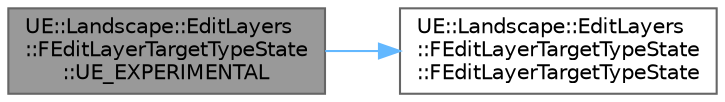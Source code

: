 digraph "UE::Landscape::EditLayers::FEditLayerTargetTypeState::UE_EXPERIMENTAL"
{
 // INTERACTIVE_SVG=YES
 // LATEX_PDF_SIZE
  bgcolor="transparent";
  edge [fontname=Helvetica,fontsize=10,labelfontname=Helvetica,labelfontsize=10];
  node [fontname=Helvetica,fontsize=10,shape=box,height=0.2,width=0.4];
  rankdir="LR";
  Node1 [id="Node000001",label="UE::Landscape::EditLayers\l::FEditLayerTargetTypeState\l::UE_EXPERIMENTAL",height=0.2,width=0.4,color="gray40", fillcolor="grey60", style="filled", fontcolor="black",tooltip=" "];
  Node1 -> Node2 [id="edge1_Node000001_Node000002",color="steelblue1",style="solid",tooltip=" "];
  Node2 [id="Node000002",label="UE::Landscape::EditLayers\l::FEditLayerTargetTypeState\l::FEditLayerTargetTypeState",height=0.2,width=0.4,color="grey40", fillcolor="white", style="filled",URL="$dc/dd6/classUE_1_1Landscape_1_1EditLayers_1_1FEditLayerTargetTypeState.html#a2a1afad523953d54555da76c9d101cf6",tooltip=" "];
}
